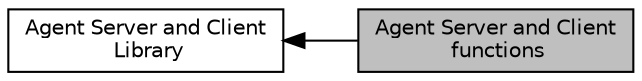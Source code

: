 digraph "Agent Server and Client functions"
{
  edge [fontname="Helvetica",fontsize="10",labelfontname="Helvetica",labelfontsize="10"];
  node [fontname="Helvetica",fontsize="10",shape=record];
  rankdir=LR;
  Node0 [label="Agent Server and Client\l functions",height=0.2,width=0.4,color="black", fillcolor="grey75", style="filled", fontcolor="black"];
  Node1 [label="Agent Server and Client\l Library",height=0.2,width=0.4,color="black", fillcolor="white", style="filled",URL="$group__agentclass.html"];
  Node1->Node0 [shape=plaintext, dir="back", style="solid"];
}
